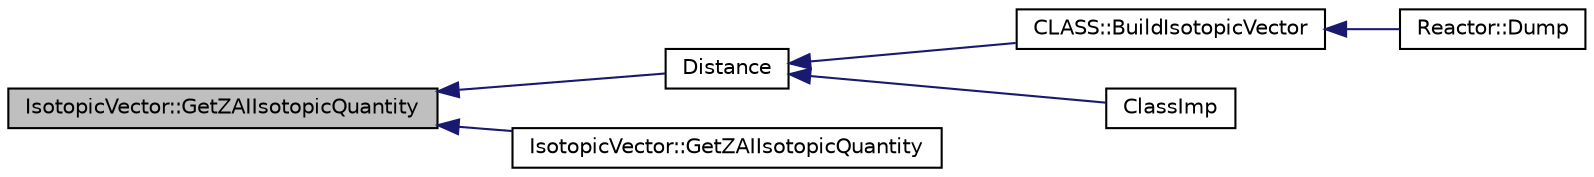 digraph G
{
  edge [fontname="Helvetica",fontsize="10",labelfontname="Helvetica",labelfontsize="10"];
  node [fontname="Helvetica",fontsize="10",shape=record];
  rankdir="LR";
  Node1 [label="IsotopicVector::GetZAIIsotopicQuantity",height=0.2,width=0.4,color="black", fillcolor="grey75", style="filled" fontcolor="black"];
  Node1 -> Node2 [dir="back",color="midnightblue",fontsize="10",style="solid",fontname="Helvetica"];
  Node2 [label="Distance",height=0.2,width=0.4,color="black", fillcolor="white", style="filled",URL="$_isotopic_vector_8hxx.html#afaea8492ba2fd9f4a4c67b1922a17ca9"];
  Node2 -> Node3 [dir="back",color="midnightblue",fontsize="10",style="solid",fontname="Helvetica"];
  Node3 [label="CLASS::BuildIsotopicVector",height=0.2,width=0.4,color="black", fillcolor="white", style="filled",URL="$class_c_l_a_s_s.html#a38540c368982b9214ad3bf0921f716c5",tooltip="Build The needed Isotopic Vector from the stock."];
  Node3 -> Node4 [dir="back",color="midnightblue",fontsize="10",style="solid",fontname="Helvetica"];
  Node4 [label="Reactor::Dump",height=0.2,width=0.4,color="black", fillcolor="white", style="filled",URL="$class_reactor.html#a62ecaa3d122030fb9a44396c297e032b",tooltip="Write Modification (IV In/Out, filling the TF...)"];
  Node2 -> Node5 [dir="back",color="midnightblue",fontsize="10",style="solid",fontname="Helvetica"];
  Node5 [label="ClassImp",height=0.2,width=0.4,color="black", fillcolor="white", style="filled",URL="$_isotopic_vector_8cxx.html#a8a8e482ebbcb821840169b522f490eb5"];
  Node1 -> Node6 [dir="back",color="midnightblue",fontsize="10",style="solid",fontname="Helvetica"];
  Node6 [label="IsotopicVector::GetZAIIsotopicQuantity",height=0.2,width=0.4,color="black", fillcolor="white", style="filled",URL="$class_isotopic_vector.html#af15974b2310e74240937e4bd48c6d760",tooltip="Return the composition of the IsotopicVector."];
}
